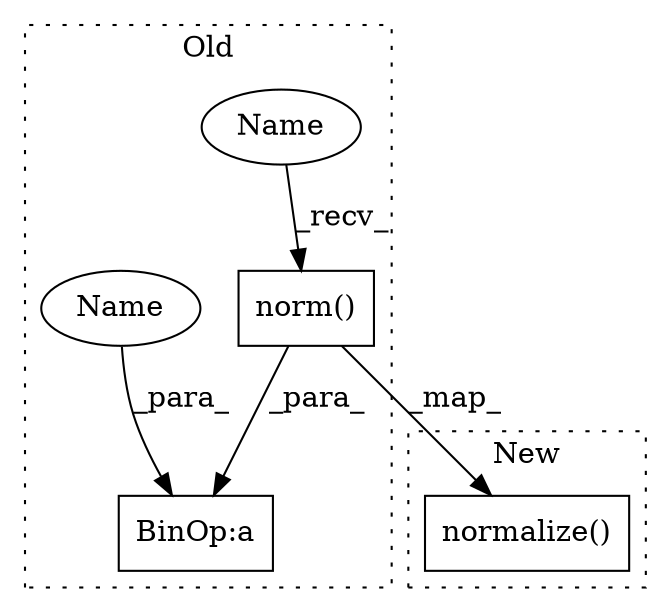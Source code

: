 digraph G {
subgraph cluster0 {
1 [label="norm()" a="75" s="2241" l="32" shape="box"];
3 [label="BinOp:a" a="82" s="2238" l="3" shape="box"];
4 [label="Name" a="87" s="2233" l="5" shape="ellipse"];
5 [label="Name" a="87" s="2241" l="5" shape="ellipse"];
label = "Old";
style="dotted";
}
subgraph cluster1 {
2 [label="normalize()" a="75" s="2236,2253" l="12,9" shape="box"];
label = "New";
style="dotted";
}
1 -> 3 [label="_para_"];
1 -> 2 [label="_map_"];
4 -> 3 [label="_para_"];
5 -> 1 [label="_recv_"];
}